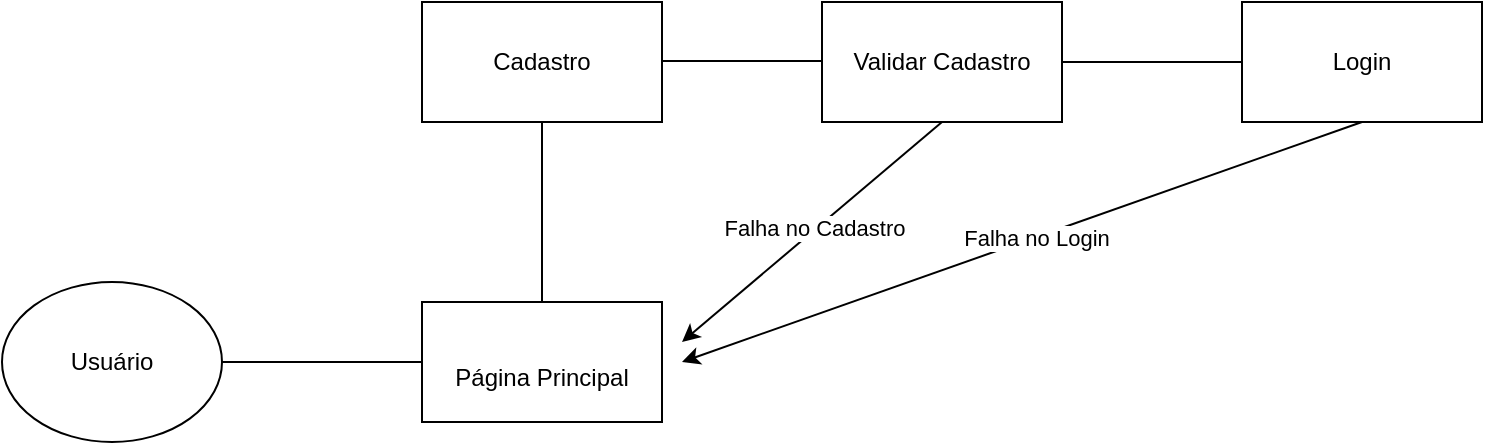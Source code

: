<mxfile version="24.7.17">
  <diagram name="Page-1" id="13e1069c-82ec-6db2-03f1-153e76fe0fe0">
    <mxGraphModel dx="1434" dy="772" grid="1" gridSize="10" guides="1" tooltips="1" connect="1" arrows="1" fold="1" page="1" pageScale="1" pageWidth="1100" pageHeight="850" background="none" math="0" shadow="0">
      <root>
        <mxCell id="0" />
        <mxCell id="1" parent="0" />
        <mxCell id="wpAzsr_rp77eIpfQoXaf-1" value="&lt;font style=&quot;vertical-align: inherit;&quot;&gt;&lt;font style=&quot;vertical-align: inherit;&quot;&gt;Usuário&lt;/font&gt;&lt;/font&gt;" style="ellipse;whiteSpace=wrap;html=1;" vertex="1" parent="1">
          <mxGeometry x="50" y="290" width="110" height="80" as="geometry" />
        </mxCell>
        <mxCell id="wpAzsr_rp77eIpfQoXaf-2" value="&lt;br&gt;&lt;font style=&quot;vertical-align: inherit;&quot;&gt;&lt;font style=&quot;vertical-align: inherit;&quot;&gt;&lt;font style=&quot;vertical-align: inherit;&quot;&gt;&lt;font style=&quot;vertical-align: inherit;&quot;&gt;&lt;font style=&quot;vertical-align: inherit;&quot;&gt;&lt;font style=&quot;vertical-align: inherit;&quot;&gt;Página Principal&lt;/font&gt;&lt;/font&gt;&lt;/font&gt;&lt;/font&gt;&lt;/font&gt;&lt;/font&gt;" style="rounded=0;whiteSpace=wrap;html=1;" vertex="1" parent="1">
          <mxGeometry x="260" y="300" width="120" height="60" as="geometry" />
        </mxCell>
        <mxCell id="wpAzsr_rp77eIpfQoXaf-4" value="" style="endArrow=none;html=1;rounded=0;entryX=0;entryY=0.5;entryDx=0;entryDy=0;" edge="1" parent="1" source="wpAzsr_rp77eIpfQoXaf-1" target="wpAzsr_rp77eIpfQoXaf-2">
          <mxGeometry width="50" height="50" relative="1" as="geometry">
            <mxPoint x="170" y="329.5" as="sourcePoint" />
            <mxPoint x="250" y="329.5" as="targetPoint" />
          </mxGeometry>
        </mxCell>
        <mxCell id="wpAzsr_rp77eIpfQoXaf-6" value="&lt;font style=&quot;vertical-align: inherit;&quot;&gt;&lt;font style=&quot;vertical-align: inherit;&quot;&gt;&lt;font style=&quot;vertical-align: inherit;&quot;&gt;&lt;font style=&quot;vertical-align: inherit;&quot;&gt;Cadastro&lt;/font&gt;&lt;/font&gt;&lt;/font&gt;&lt;/font&gt;" style="rounded=0;whiteSpace=wrap;html=1;" vertex="1" parent="1">
          <mxGeometry x="260" y="150" width="120" height="60" as="geometry" />
        </mxCell>
        <mxCell id="wpAzsr_rp77eIpfQoXaf-7" value="" style="endArrow=none;html=1;rounded=0;entryX=0.5;entryY=1;entryDx=0;entryDy=0;exitX=0.5;exitY=0;exitDx=0;exitDy=0;exitPerimeter=0;" edge="1" parent="1" source="wpAzsr_rp77eIpfQoXaf-2" target="wpAzsr_rp77eIpfQoXaf-6">
          <mxGeometry width="50" height="50" relative="1" as="geometry">
            <mxPoint x="324.5" y="300" as="sourcePoint" />
            <mxPoint x="324.5" y="220" as="targetPoint" />
          </mxGeometry>
        </mxCell>
        <mxCell id="wpAzsr_rp77eIpfQoXaf-8" value="&lt;font style=&quot;vertical-align: inherit;&quot;&gt;&lt;font style=&quot;vertical-align: inherit;&quot;&gt;&lt;font style=&quot;vertical-align: inherit;&quot;&gt;&lt;font style=&quot;vertical-align: inherit;&quot;&gt;&lt;font style=&quot;vertical-align: inherit;&quot;&gt;&lt;font style=&quot;vertical-align: inherit;&quot;&gt;Validar Cadastro&lt;/font&gt;&lt;/font&gt;&lt;/font&gt;&lt;/font&gt;&lt;/font&gt;&lt;/font&gt;" style="rounded=0;whiteSpace=wrap;html=1;" vertex="1" parent="1">
          <mxGeometry x="460" y="150" width="120" height="60" as="geometry" />
        </mxCell>
        <mxCell id="wpAzsr_rp77eIpfQoXaf-9" value="" style="endArrow=none;html=1;rounded=0;" edge="1" parent="1">
          <mxGeometry width="50" height="50" relative="1" as="geometry">
            <mxPoint x="380" y="179.5" as="sourcePoint" />
            <mxPoint x="460" y="179.5" as="targetPoint" />
          </mxGeometry>
        </mxCell>
        <mxCell id="wpAzsr_rp77eIpfQoXaf-12" value="&lt;font style=&quot;vertical-align: inherit;&quot;&gt;&lt;font style=&quot;vertical-align: inherit;&quot;&gt;Login&lt;/font&gt;&lt;/font&gt;" style="rounded=0;whiteSpace=wrap;html=1;" vertex="1" parent="1">
          <mxGeometry x="670" y="150" width="120" height="60" as="geometry" />
        </mxCell>
        <mxCell id="wpAzsr_rp77eIpfQoXaf-13" value="" style="endArrow=none;html=1;rounded=0;exitX=1;exitY=0.5;exitDx=0;exitDy=0;" edge="1" parent="1" source="wpAzsr_rp77eIpfQoXaf-8">
          <mxGeometry width="50" height="50" relative="1" as="geometry">
            <mxPoint x="600" y="179.5" as="sourcePoint" />
            <mxPoint x="670" y="180" as="targetPoint" />
          </mxGeometry>
        </mxCell>
        <mxCell id="wpAzsr_rp77eIpfQoXaf-17" value="" style="endArrow=classic;html=1;rounded=0;exitX=0.5;exitY=1;exitDx=0;exitDy=0;" edge="1" parent="1" source="wpAzsr_rp77eIpfQoXaf-12">
          <mxGeometry width="50" height="50" relative="1" as="geometry">
            <mxPoint x="520" y="420" as="sourcePoint" />
            <mxPoint x="390" y="330" as="targetPoint" />
          </mxGeometry>
        </mxCell>
        <mxCell id="wpAzsr_rp77eIpfQoXaf-18" value="&lt;font style=&quot;vertical-align: inherit;&quot;&gt;&lt;font style=&quot;vertical-align: inherit;&quot;&gt;Falha no Login&lt;/font&gt;&lt;/font&gt;" style="edgeLabel;html=1;align=center;verticalAlign=middle;resizable=0;points=[];" vertex="1" connectable="0" parent="wpAzsr_rp77eIpfQoXaf-17">
          <mxGeometry x="-0.04" relative="1" as="geometry">
            <mxPoint as="offset" />
          </mxGeometry>
        </mxCell>
        <mxCell id="wpAzsr_rp77eIpfQoXaf-19" value="" style="endArrow=classic;html=1;rounded=0;" edge="1" parent="1">
          <mxGeometry width="50" height="50" relative="1" as="geometry">
            <mxPoint x="520" y="210" as="sourcePoint" />
            <mxPoint x="390" y="320" as="targetPoint" />
          </mxGeometry>
        </mxCell>
        <mxCell id="wpAzsr_rp77eIpfQoXaf-20" value="&lt;font style=&quot;vertical-align: inherit;&quot;&gt;&lt;font style=&quot;vertical-align: inherit;&quot;&gt;Falha no Cadastro&lt;/font&gt;&lt;/font&gt;" style="edgeLabel;html=1;align=center;verticalAlign=middle;resizable=0;points=[];" vertex="1" connectable="0" parent="wpAzsr_rp77eIpfQoXaf-19">
          <mxGeometry x="-0.032" y="-2" relative="1" as="geometry">
            <mxPoint y="1" as="offset" />
          </mxGeometry>
        </mxCell>
      </root>
    </mxGraphModel>
  </diagram>
</mxfile>
